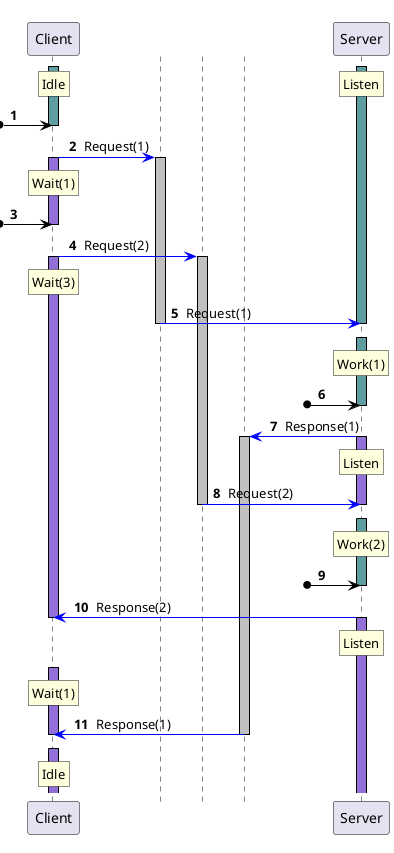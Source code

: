 @startuml
autonumber " <b>#</b> "
skinparam shadowing false
skinparam sequence {
ArrowColor Black
ActorBorderColor Black
LifeLineBorderColor Black
LifeLineBackgroundColor Black
ParticipantBorderColor Black
}
skinparam ControlBorderColor White
skinparam ControlBackgroundColor White
participant "Client" as A0 order 10100
activate A0 #CadetBlue
participant "Server" as A1 order 10200
activate A1 #CadetBlue
rnote over A0 : Idle
/ rnote over A1 : Listen
?o-> A0
deactivate A0
control " " as T0 order 10101
A0 -[#Blue]> T0 : Request(1)
activate T0 #Silver
rnote over A0 : Wait(1)
activate A0 #MediumPurple
?o-> A0
deactivate A0
control " " as T1 order 10102
A0 -[#Blue]> T1 : Request(2)
activate T1 #Silver
rnote over A0 : Wait(3)
activate A0 #MediumPurple
T0 -[#Blue]> A1 : Request(1)
deactivate T0
deactivate A1
autonumber stop
?-[#White]\ A1
autonumber resume
rnote over A1 : Work(1)
activate A1 #CadetBlue
?o-> A1
deactivate A1
control " " as T2 order 10199
A1 -[#Blue]> T2 : Response(1)
activate T2 #Silver
rnote over A1 : Listen
activate A1 #MediumPurple
T1 -[#Blue]> A1 : Request(2)
deactivate T1
deactivate A1
autonumber stop
?-[#White]\ A1
autonumber resume
rnote over A1 : Work(2)
activate A1 #CadetBlue
?o-> A1
deactivate A1
A1 -[#Blue]> A0 : Response(2)
deactivate A0
rnote over A1 : Listen
activate A1 #MediumPurple
autonumber stop
?-[#White]\ A0
autonumber resume
rnote over A0 : Wait(1)
activate A0 #MediumPurple
T2 -[#Blue]> A0 : Response(1)
deactivate T2
deactivate A0
autonumber stop
?-[#White]\ A0
autonumber resume
rnote over A0 : Idle
activate A0 #MediumPurple
@enduml
